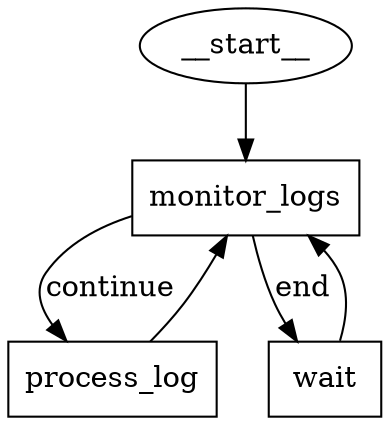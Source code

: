 digraph Workflow {
    "monitor_logs" [shape=box];
    "process_log" [shape=box];
    "wait" [shape=box];
    "wait" -> "monitor_logs";
    "__start__" -> "monitor_logs";
    "process_log" -> "monitor_logs";
    "monitor_logs" -> "process_log" [label="continue"];
    "monitor_logs" -> "wait" [label="end"];
}
